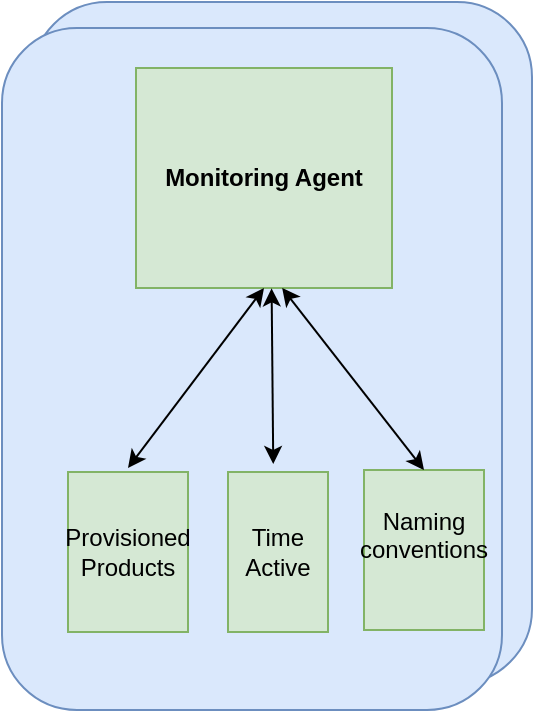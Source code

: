 <mxfile version="24.0.7" type="github">
  <diagram id="Ht1M8jgEwFfnCIfOTk4-" name="Page-1">
    <mxGraphModel dx="1285" dy="723" grid="1" gridSize="10" guides="1" tooltips="1" connect="1" arrows="1" fold="1" page="1" pageScale="1" pageWidth="1169" pageHeight="827" math="0" shadow="0">
      <root>
        <mxCell id="0" />
        <mxCell id="1" parent="0" />
        <mxCell id="68yFl-oDlZvvoO5f-Q9Q-13" value="" style="rounded=1;whiteSpace=wrap;html=1;fillColor=#dae8fc;strokeColor=#6c8ebf;" vertex="1" parent="1">
          <mxGeometry x="942" y="147" width="250" height="341" as="geometry" />
        </mxCell>
        <mxCell id="68yFl-oDlZvvoO5f-Q9Q-2" value="" style="rounded=1;whiteSpace=wrap;html=1;fillColor=#dae8fc;strokeColor=#6c8ebf;" vertex="1" parent="1">
          <mxGeometry x="927" y="160" width="250" height="341" as="geometry" />
        </mxCell>
        <mxCell id="68yFl-oDlZvvoO5f-Q9Q-3" value="&lt;b&gt;Monitoring Agent&lt;/b&gt;" style="rounded=0;whiteSpace=wrap;html=1;fillColor=#d5e8d4;strokeColor=#82b366;" vertex="1" parent="1">
          <mxGeometry x="994" y="180" width="128" height="110" as="geometry" />
        </mxCell>
        <mxCell id="68yFl-oDlZvvoO5f-Q9Q-4" value="Provisioned Products" style="rounded=0;whiteSpace=wrap;html=1;fillColor=#d5e8d4;strokeColor=#82b366;" vertex="1" parent="1">
          <mxGeometry x="960" y="382" width="60" height="80" as="geometry" />
        </mxCell>
        <mxCell id="68yFl-oDlZvvoO5f-Q9Q-5" value="Time Active" style="rounded=0;whiteSpace=wrap;html=1;fillColor=#d5e8d4;strokeColor=#82b366;" vertex="1" parent="1">
          <mxGeometry x="1040" y="382" width="50" height="80" as="geometry" />
        </mxCell>
        <mxCell id="68yFl-oDlZvvoO5f-Q9Q-6" value="Naming conventions&lt;div&gt;&lt;br&gt;&lt;/div&gt;" style="rounded=0;whiteSpace=wrap;html=1;fillColor=#d5e8d4;strokeColor=#82b366;" vertex="1" parent="1">
          <mxGeometry x="1108" y="381" width="60" height="80" as="geometry" />
        </mxCell>
        <mxCell id="68yFl-oDlZvvoO5f-Q9Q-8" value="" style="endArrow=classic;startArrow=classic;html=1;rounded=0;entryX=0.5;entryY=1;entryDx=0;entryDy=0;" edge="1" parent="1" target="68yFl-oDlZvvoO5f-Q9Q-3">
          <mxGeometry width="50" height="50" relative="1" as="geometry">
            <mxPoint x="990" y="380" as="sourcePoint" />
            <mxPoint x="1011" y="280" as="targetPoint" />
          </mxGeometry>
        </mxCell>
        <mxCell id="68yFl-oDlZvvoO5f-Q9Q-9" value="" style="endArrow=classic;startArrow=classic;html=1;rounded=0;entryX=0.61;entryY=1.009;entryDx=0;entryDy=0;entryPerimeter=0;exitX=0.5;exitY=0;exitDx=0;exitDy=0;" edge="1" parent="1" source="68yFl-oDlZvvoO5f-Q9Q-6">
          <mxGeometry width="50" height="50" relative="1" as="geometry">
            <mxPoint x="1125" y="375" as="sourcePoint" />
            <mxPoint x="1067.08" y="289.99" as="targetPoint" />
          </mxGeometry>
        </mxCell>
        <mxCell id="68yFl-oDlZvvoO5f-Q9Q-12" value="" style="endArrow=classic;startArrow=classic;html=1;rounded=0;entryX=0.561;entryY=1.038;entryDx=0;entryDy=0;entryPerimeter=0;" edge="1" parent="1">
          <mxGeometry width="50" height="50" relative="1" as="geometry">
            <mxPoint x="1062.627" y="378" as="sourcePoint" />
            <mxPoint x="1061.808" y="290.18" as="targetPoint" />
          </mxGeometry>
        </mxCell>
      </root>
    </mxGraphModel>
  </diagram>
</mxfile>
